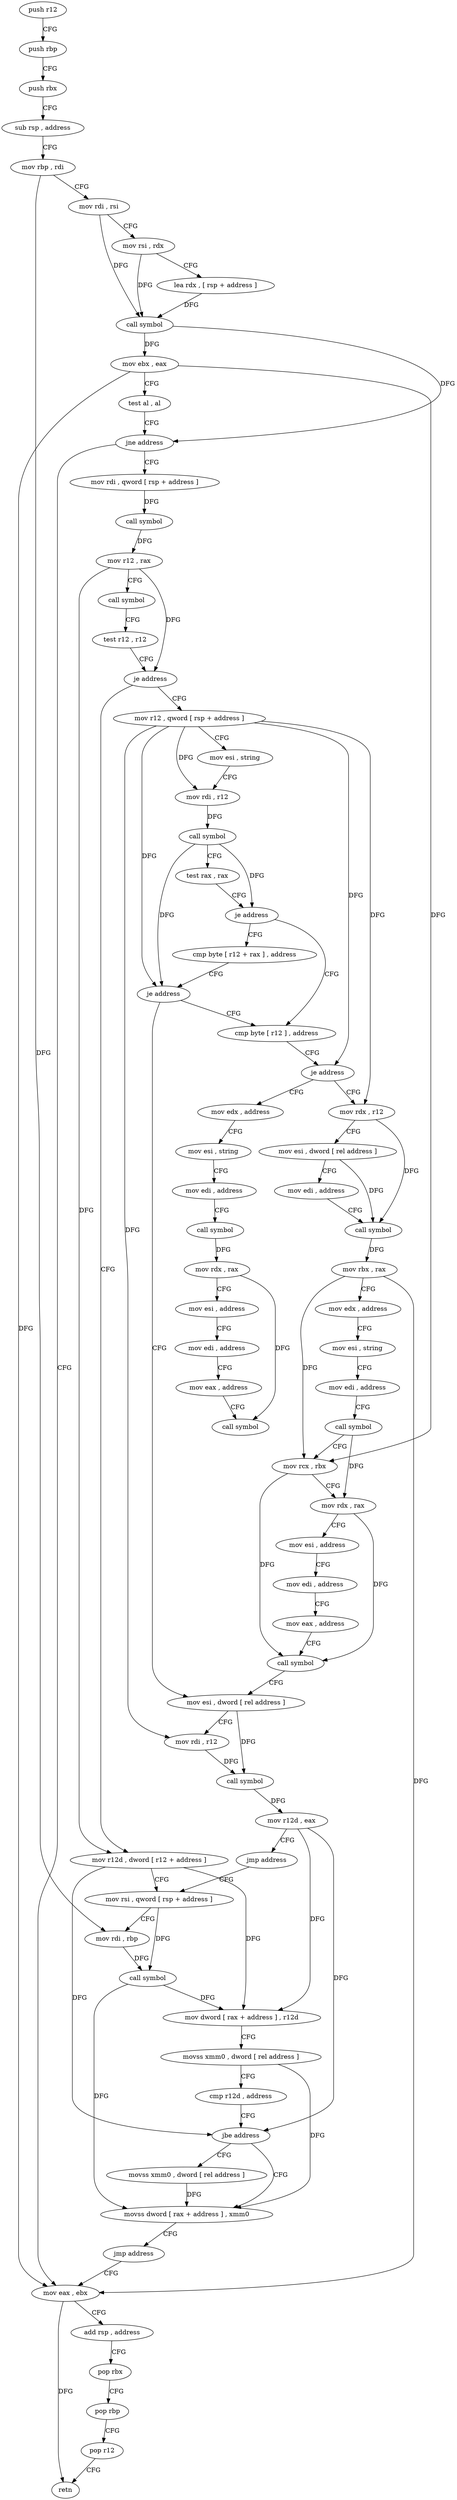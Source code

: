 digraph "func" {
"4244327" [label = "push r12" ]
"4244329" [label = "push rbp" ]
"4244330" [label = "push rbx" ]
"4244331" [label = "sub rsp , address" ]
"4244335" [label = "mov rbp , rdi" ]
"4244338" [label = "mov rdi , rsi" ]
"4244341" [label = "mov rsi , rdx" ]
"4244344" [label = "lea rdx , [ rsp + address ]" ]
"4244349" [label = "call symbol" ]
"4244354" [label = "mov ebx , eax" ]
"4244356" [label = "test al , al" ]
"4244358" [label = "jne address" ]
"4244371" [label = "mov rdi , qword [ rsp + address ]" ]
"4244360" [label = "mov eax , ebx" ]
"4244376" [label = "call symbol" ]
"4244381" [label = "mov r12 , rax" ]
"4244384" [label = "call symbol" ]
"4244389" [label = "test r12 , r12" ]
"4244392" [label = "je address" ]
"4244445" [label = "mov r12 , qword [ rsp + address ]" ]
"4244394" [label = "mov r12d , dword [ r12 + address ]" ]
"4244362" [label = "add rsp , address" ]
"4244366" [label = "pop rbx" ]
"4244367" [label = "pop rbp" ]
"4244368" [label = "pop r12" ]
"4244370" [label = "retn" ]
"4244450" [label = "mov esi , string" ]
"4244455" [label = "mov rdi , r12" ]
"4244458" [label = "call symbol" ]
"4244463" [label = "test rax , rax" ]
"4244466" [label = "je address" ]
"4244475" [label = "cmp byte [ r12 ] , address" ]
"4244468" [label = "cmp byte [ r12 + rax ] , address" ]
"4244399" [label = "mov rsi , qword [ rsp + address ]" ]
"4244480" [label = "je address" ]
"4244572" [label = "mov edx , address" ]
"4244482" [label = "mov rdx , r12" ]
"4244473" [label = "je address" ]
"4244550" [label = "mov esi , dword [ rel address ]" ]
"4244438" [label = "movss dword [ rax + address ] , xmm0" ]
"4244443" [label = "jmp address" ]
"4244430" [label = "movss xmm0 , dword [ rel address ]" ]
"4244577" [label = "mov esi , string" ]
"4244582" [label = "mov edi , address" ]
"4244587" [label = "call symbol" ]
"4244592" [label = "mov rdx , rax" ]
"4244595" [label = "mov esi , address" ]
"4244600" [label = "mov edi , address" ]
"4244605" [label = "mov eax , address" ]
"4244610" [label = "call symbol" ]
"4244485" [label = "mov esi , dword [ rel address ]" ]
"4244491" [label = "mov edi , address" ]
"4244496" [label = "call symbol" ]
"4244501" [label = "mov rbx , rax" ]
"4244504" [label = "mov edx , address" ]
"4244509" [label = "mov esi , string" ]
"4244514" [label = "mov edi , address" ]
"4244519" [label = "call symbol" ]
"4244524" [label = "mov rcx , rbx" ]
"4244527" [label = "mov rdx , rax" ]
"4244530" [label = "mov esi , address" ]
"4244535" [label = "mov edi , address" ]
"4244540" [label = "mov eax , address" ]
"4244545" [label = "call symbol" ]
"4244556" [label = "mov rdi , r12" ]
"4244559" [label = "call symbol" ]
"4244564" [label = "mov r12d , eax" ]
"4244567" [label = "jmp address" ]
"4244404" [label = "mov rdi , rbp" ]
"4244407" [label = "call symbol" ]
"4244412" [label = "mov dword [ rax + address ] , r12d" ]
"4244416" [label = "movss xmm0 , dword [ rel address ]" ]
"4244424" [label = "cmp r12d , address" ]
"4244428" [label = "jbe address" ]
"4244327" -> "4244329" [ label = "CFG" ]
"4244329" -> "4244330" [ label = "CFG" ]
"4244330" -> "4244331" [ label = "CFG" ]
"4244331" -> "4244335" [ label = "CFG" ]
"4244335" -> "4244338" [ label = "CFG" ]
"4244335" -> "4244404" [ label = "DFG" ]
"4244338" -> "4244341" [ label = "CFG" ]
"4244338" -> "4244349" [ label = "DFG" ]
"4244341" -> "4244344" [ label = "CFG" ]
"4244341" -> "4244349" [ label = "DFG" ]
"4244344" -> "4244349" [ label = "DFG" ]
"4244349" -> "4244354" [ label = "DFG" ]
"4244349" -> "4244358" [ label = "DFG" ]
"4244354" -> "4244356" [ label = "CFG" ]
"4244354" -> "4244360" [ label = "DFG" ]
"4244354" -> "4244524" [ label = "DFG" ]
"4244356" -> "4244358" [ label = "CFG" ]
"4244358" -> "4244371" [ label = "CFG" ]
"4244358" -> "4244360" [ label = "CFG" ]
"4244371" -> "4244376" [ label = "DFG" ]
"4244360" -> "4244362" [ label = "CFG" ]
"4244360" -> "4244370" [ label = "DFG" ]
"4244376" -> "4244381" [ label = "DFG" ]
"4244381" -> "4244384" [ label = "CFG" ]
"4244381" -> "4244392" [ label = "DFG" ]
"4244381" -> "4244394" [ label = "DFG" ]
"4244384" -> "4244389" [ label = "CFG" ]
"4244389" -> "4244392" [ label = "CFG" ]
"4244392" -> "4244445" [ label = "CFG" ]
"4244392" -> "4244394" [ label = "CFG" ]
"4244445" -> "4244450" [ label = "CFG" ]
"4244445" -> "4244455" [ label = "DFG" ]
"4244445" -> "4244480" [ label = "DFG" ]
"4244445" -> "4244473" [ label = "DFG" ]
"4244445" -> "4244482" [ label = "DFG" ]
"4244445" -> "4244556" [ label = "DFG" ]
"4244394" -> "4244399" [ label = "CFG" ]
"4244394" -> "4244412" [ label = "DFG" ]
"4244394" -> "4244428" [ label = "DFG" ]
"4244362" -> "4244366" [ label = "CFG" ]
"4244366" -> "4244367" [ label = "CFG" ]
"4244367" -> "4244368" [ label = "CFG" ]
"4244368" -> "4244370" [ label = "CFG" ]
"4244450" -> "4244455" [ label = "CFG" ]
"4244455" -> "4244458" [ label = "DFG" ]
"4244458" -> "4244463" [ label = "CFG" ]
"4244458" -> "4244466" [ label = "DFG" ]
"4244458" -> "4244473" [ label = "DFG" ]
"4244463" -> "4244466" [ label = "CFG" ]
"4244466" -> "4244475" [ label = "CFG" ]
"4244466" -> "4244468" [ label = "CFG" ]
"4244475" -> "4244480" [ label = "CFG" ]
"4244468" -> "4244473" [ label = "CFG" ]
"4244399" -> "4244404" [ label = "CFG" ]
"4244399" -> "4244407" [ label = "DFG" ]
"4244480" -> "4244572" [ label = "CFG" ]
"4244480" -> "4244482" [ label = "CFG" ]
"4244572" -> "4244577" [ label = "CFG" ]
"4244482" -> "4244485" [ label = "CFG" ]
"4244482" -> "4244496" [ label = "DFG" ]
"4244473" -> "4244550" [ label = "CFG" ]
"4244473" -> "4244475" [ label = "CFG" ]
"4244550" -> "4244556" [ label = "CFG" ]
"4244550" -> "4244559" [ label = "DFG" ]
"4244438" -> "4244443" [ label = "CFG" ]
"4244443" -> "4244360" [ label = "CFG" ]
"4244430" -> "4244438" [ label = "DFG" ]
"4244577" -> "4244582" [ label = "CFG" ]
"4244582" -> "4244587" [ label = "CFG" ]
"4244587" -> "4244592" [ label = "DFG" ]
"4244592" -> "4244595" [ label = "CFG" ]
"4244592" -> "4244610" [ label = "DFG" ]
"4244595" -> "4244600" [ label = "CFG" ]
"4244600" -> "4244605" [ label = "CFG" ]
"4244605" -> "4244610" [ label = "CFG" ]
"4244485" -> "4244491" [ label = "CFG" ]
"4244485" -> "4244496" [ label = "DFG" ]
"4244491" -> "4244496" [ label = "CFG" ]
"4244496" -> "4244501" [ label = "DFG" ]
"4244501" -> "4244504" [ label = "CFG" ]
"4244501" -> "4244360" [ label = "DFG" ]
"4244501" -> "4244524" [ label = "DFG" ]
"4244504" -> "4244509" [ label = "CFG" ]
"4244509" -> "4244514" [ label = "CFG" ]
"4244514" -> "4244519" [ label = "CFG" ]
"4244519" -> "4244524" [ label = "CFG" ]
"4244519" -> "4244527" [ label = "DFG" ]
"4244524" -> "4244527" [ label = "CFG" ]
"4244524" -> "4244545" [ label = "DFG" ]
"4244527" -> "4244530" [ label = "CFG" ]
"4244527" -> "4244545" [ label = "DFG" ]
"4244530" -> "4244535" [ label = "CFG" ]
"4244535" -> "4244540" [ label = "CFG" ]
"4244540" -> "4244545" [ label = "CFG" ]
"4244545" -> "4244550" [ label = "CFG" ]
"4244556" -> "4244559" [ label = "DFG" ]
"4244559" -> "4244564" [ label = "DFG" ]
"4244564" -> "4244567" [ label = "CFG" ]
"4244564" -> "4244412" [ label = "DFG" ]
"4244564" -> "4244428" [ label = "DFG" ]
"4244567" -> "4244399" [ label = "CFG" ]
"4244404" -> "4244407" [ label = "DFG" ]
"4244407" -> "4244412" [ label = "DFG" ]
"4244407" -> "4244438" [ label = "DFG" ]
"4244412" -> "4244416" [ label = "CFG" ]
"4244416" -> "4244424" [ label = "CFG" ]
"4244416" -> "4244438" [ label = "DFG" ]
"4244424" -> "4244428" [ label = "CFG" ]
"4244428" -> "4244438" [ label = "CFG" ]
"4244428" -> "4244430" [ label = "CFG" ]
}
